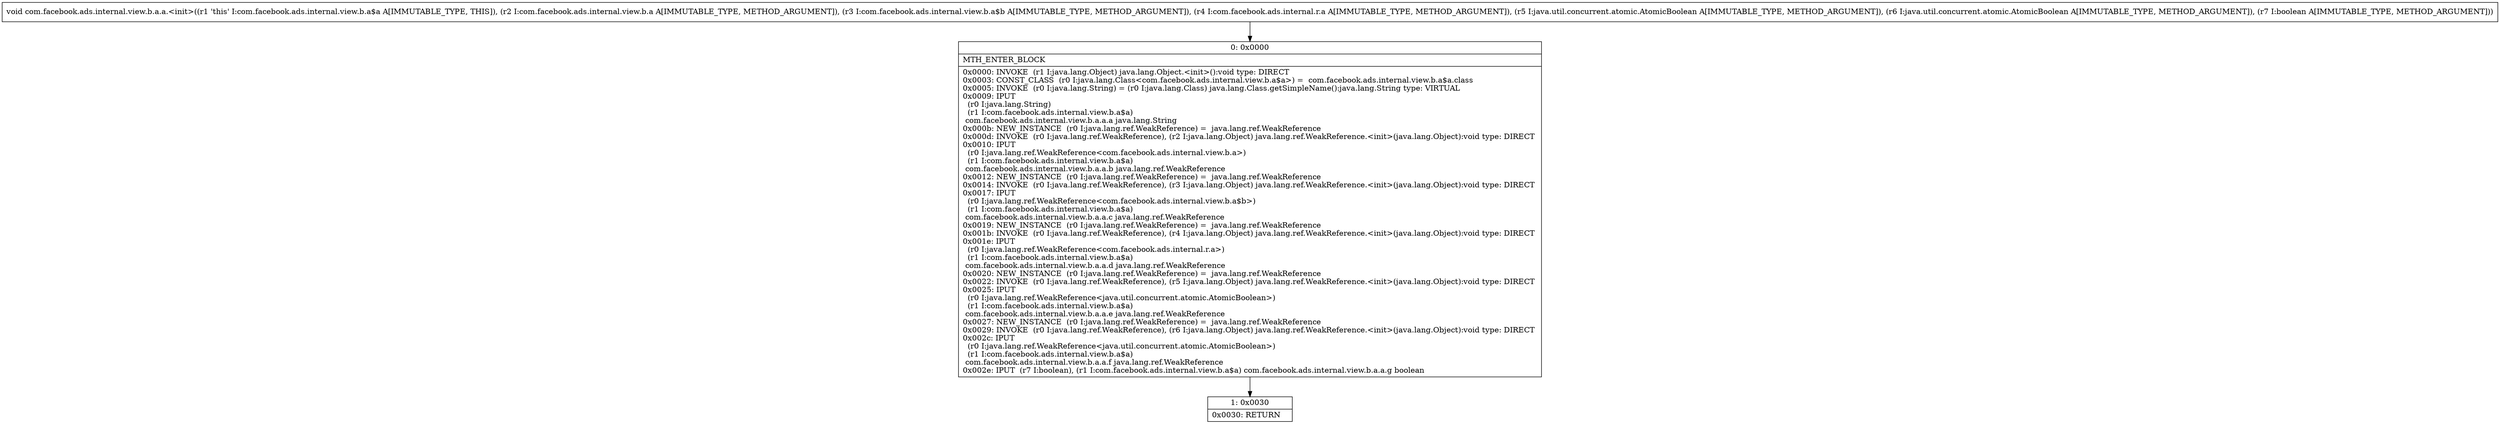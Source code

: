digraph "CFG forcom.facebook.ads.internal.view.b.a.a.\<init\>(Lcom\/facebook\/ads\/internal\/view\/b\/a;Lcom\/facebook\/ads\/internal\/view\/b\/a$b;Lcom\/facebook\/ads\/internal\/r\/a;Ljava\/util\/concurrent\/atomic\/AtomicBoolean;Ljava\/util\/concurrent\/atomic\/AtomicBoolean;Z)V" {
Node_0 [shape=record,label="{0\:\ 0x0000|MTH_ENTER_BLOCK\l|0x0000: INVOKE  (r1 I:java.lang.Object) java.lang.Object.\<init\>():void type: DIRECT \l0x0003: CONST_CLASS  (r0 I:java.lang.Class\<com.facebook.ads.internal.view.b.a$a\>) =  com.facebook.ads.internal.view.b.a$a.class \l0x0005: INVOKE  (r0 I:java.lang.String) = (r0 I:java.lang.Class) java.lang.Class.getSimpleName():java.lang.String type: VIRTUAL \l0x0009: IPUT  \l  (r0 I:java.lang.String)\l  (r1 I:com.facebook.ads.internal.view.b.a$a)\l com.facebook.ads.internal.view.b.a.a.a java.lang.String \l0x000b: NEW_INSTANCE  (r0 I:java.lang.ref.WeakReference) =  java.lang.ref.WeakReference \l0x000d: INVOKE  (r0 I:java.lang.ref.WeakReference), (r2 I:java.lang.Object) java.lang.ref.WeakReference.\<init\>(java.lang.Object):void type: DIRECT \l0x0010: IPUT  \l  (r0 I:java.lang.ref.WeakReference\<com.facebook.ads.internal.view.b.a\>)\l  (r1 I:com.facebook.ads.internal.view.b.a$a)\l com.facebook.ads.internal.view.b.a.a.b java.lang.ref.WeakReference \l0x0012: NEW_INSTANCE  (r0 I:java.lang.ref.WeakReference) =  java.lang.ref.WeakReference \l0x0014: INVOKE  (r0 I:java.lang.ref.WeakReference), (r3 I:java.lang.Object) java.lang.ref.WeakReference.\<init\>(java.lang.Object):void type: DIRECT \l0x0017: IPUT  \l  (r0 I:java.lang.ref.WeakReference\<com.facebook.ads.internal.view.b.a$b\>)\l  (r1 I:com.facebook.ads.internal.view.b.a$a)\l com.facebook.ads.internal.view.b.a.a.c java.lang.ref.WeakReference \l0x0019: NEW_INSTANCE  (r0 I:java.lang.ref.WeakReference) =  java.lang.ref.WeakReference \l0x001b: INVOKE  (r0 I:java.lang.ref.WeakReference), (r4 I:java.lang.Object) java.lang.ref.WeakReference.\<init\>(java.lang.Object):void type: DIRECT \l0x001e: IPUT  \l  (r0 I:java.lang.ref.WeakReference\<com.facebook.ads.internal.r.a\>)\l  (r1 I:com.facebook.ads.internal.view.b.a$a)\l com.facebook.ads.internal.view.b.a.a.d java.lang.ref.WeakReference \l0x0020: NEW_INSTANCE  (r0 I:java.lang.ref.WeakReference) =  java.lang.ref.WeakReference \l0x0022: INVOKE  (r0 I:java.lang.ref.WeakReference), (r5 I:java.lang.Object) java.lang.ref.WeakReference.\<init\>(java.lang.Object):void type: DIRECT \l0x0025: IPUT  \l  (r0 I:java.lang.ref.WeakReference\<java.util.concurrent.atomic.AtomicBoolean\>)\l  (r1 I:com.facebook.ads.internal.view.b.a$a)\l com.facebook.ads.internal.view.b.a.a.e java.lang.ref.WeakReference \l0x0027: NEW_INSTANCE  (r0 I:java.lang.ref.WeakReference) =  java.lang.ref.WeakReference \l0x0029: INVOKE  (r0 I:java.lang.ref.WeakReference), (r6 I:java.lang.Object) java.lang.ref.WeakReference.\<init\>(java.lang.Object):void type: DIRECT \l0x002c: IPUT  \l  (r0 I:java.lang.ref.WeakReference\<java.util.concurrent.atomic.AtomicBoolean\>)\l  (r1 I:com.facebook.ads.internal.view.b.a$a)\l com.facebook.ads.internal.view.b.a.a.f java.lang.ref.WeakReference \l0x002e: IPUT  (r7 I:boolean), (r1 I:com.facebook.ads.internal.view.b.a$a) com.facebook.ads.internal.view.b.a.a.g boolean \l}"];
Node_1 [shape=record,label="{1\:\ 0x0030|0x0030: RETURN   \l}"];
MethodNode[shape=record,label="{void com.facebook.ads.internal.view.b.a.a.\<init\>((r1 'this' I:com.facebook.ads.internal.view.b.a$a A[IMMUTABLE_TYPE, THIS]), (r2 I:com.facebook.ads.internal.view.b.a A[IMMUTABLE_TYPE, METHOD_ARGUMENT]), (r3 I:com.facebook.ads.internal.view.b.a$b A[IMMUTABLE_TYPE, METHOD_ARGUMENT]), (r4 I:com.facebook.ads.internal.r.a A[IMMUTABLE_TYPE, METHOD_ARGUMENT]), (r5 I:java.util.concurrent.atomic.AtomicBoolean A[IMMUTABLE_TYPE, METHOD_ARGUMENT]), (r6 I:java.util.concurrent.atomic.AtomicBoolean A[IMMUTABLE_TYPE, METHOD_ARGUMENT]), (r7 I:boolean A[IMMUTABLE_TYPE, METHOD_ARGUMENT])) }"];
MethodNode -> Node_0;
Node_0 -> Node_1;
}

